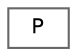 digraph "Graphical Class Hierarchy"
{
 // INTERACTIVE_SVG=YES
 // LATEX_PDF_SIZE
  bgcolor="transparent";
  edge [fontname=Helvetica,fontsize=10,labelfontname=Helvetica,labelfontsize=10];
  node [fontname=Helvetica,fontsize=10,shape=box,height=0.2,width=0.4];
  rankdir="LR";
  Node0 [id="Node000000",label="P",height=0.2,width=0.4,color="grey40", fillcolor="white", style="filled",URL="$dc/db7/examples_2_luminova_2luminova_8h.html#dc/dba/struct_p",tooltip=" "];
}
